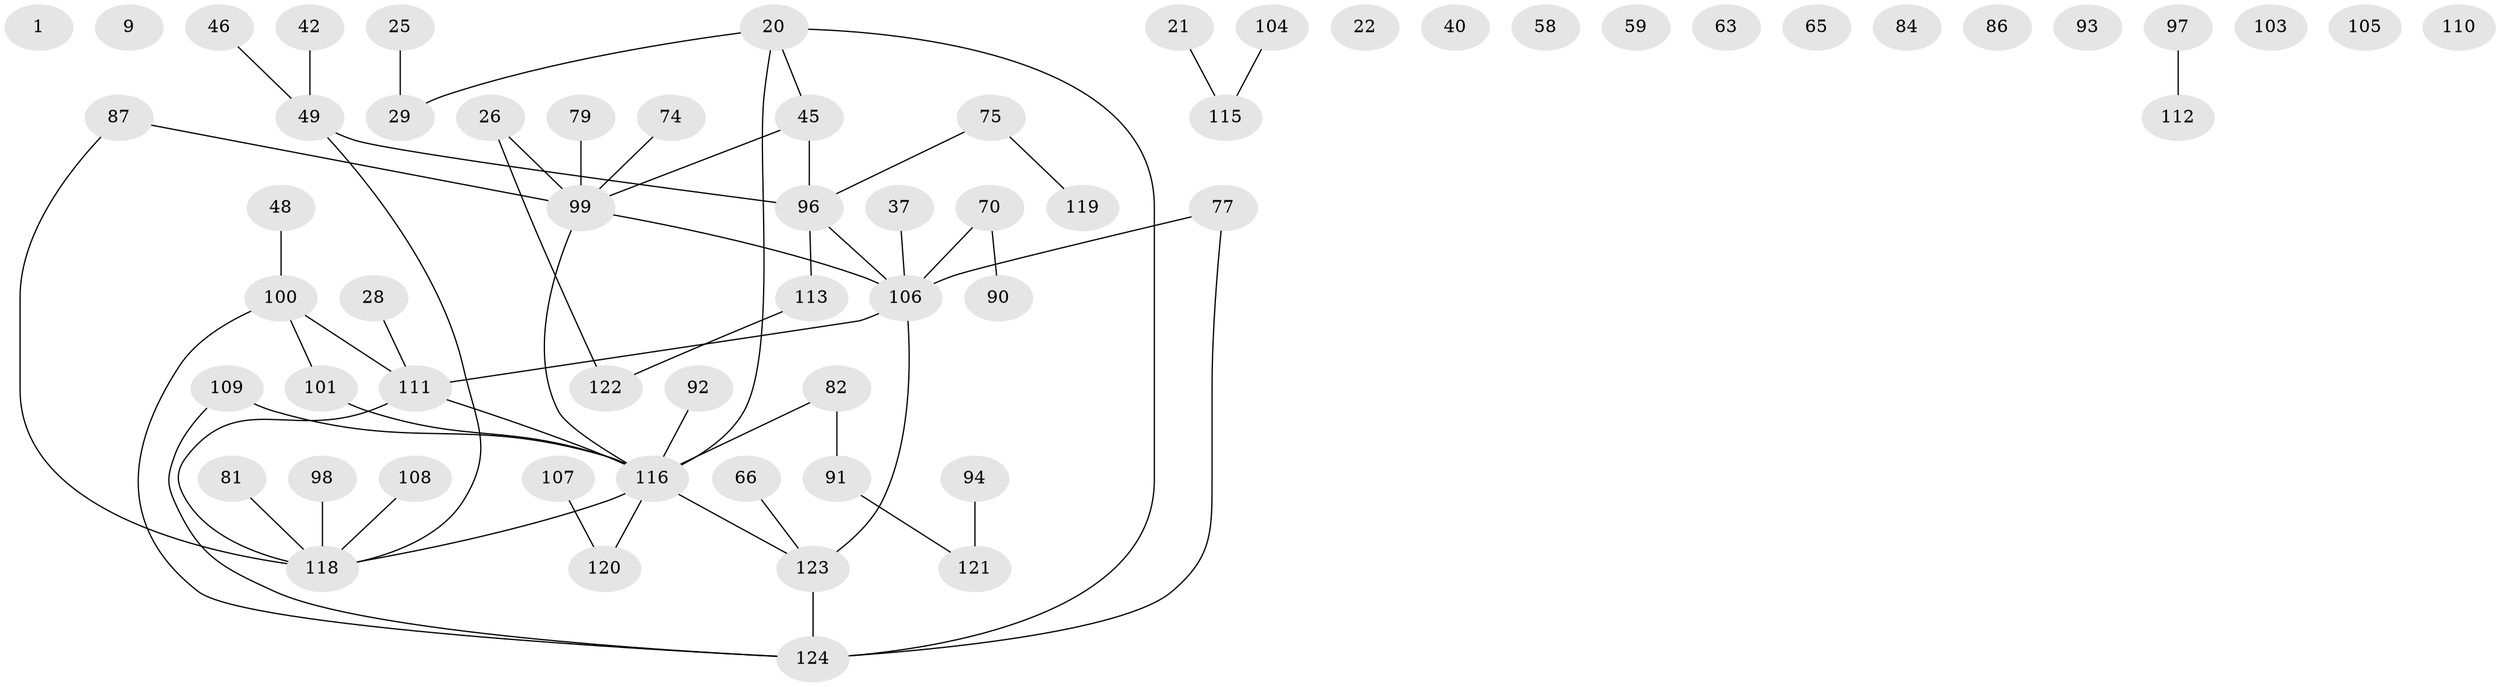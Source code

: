 // original degree distribution, {0: 0.11290322580645161, 2: 0.2661290322580645, 1: 0.2661290322580645, 4: 0.07258064516129033, 5: 0.04838709677419355, 3: 0.20161290322580644, 6: 0.03225806451612903}
// Generated by graph-tools (version 1.1) at 2025/39/03/09/25 04:39:22]
// undirected, 62 vertices, 58 edges
graph export_dot {
graph [start="1"]
  node [color=gray90,style=filled];
  1;
  9;
  20 [super="+3"];
  21;
  22;
  25;
  26;
  28;
  29;
  37;
  40;
  42;
  45 [super="+7"];
  46;
  48;
  49 [super="+10"];
  58;
  59;
  63;
  65;
  66;
  70;
  74;
  75;
  77 [super="+4"];
  79;
  81;
  82 [super="+17"];
  84;
  86;
  87;
  90;
  91;
  92 [super="+5"];
  93;
  94 [super="+14"];
  96;
  97;
  98;
  99 [super="+35+50+68+83"];
  100;
  101 [super="+69"];
  103;
  104;
  105;
  106 [super="+67+72+85"];
  107;
  108;
  109 [super="+39+76"];
  110;
  111 [super="+12+80+95"];
  112;
  113 [super="+27+15+89+102"];
  115;
  116 [super="+30+38+24+56+114+88"];
  118 [super="+78+117+16"];
  119;
  120 [super="+44"];
  121;
  122;
  123;
  124 [super="+53+61"];
  20 -- 29;
  20 -- 45 [weight=2];
  20 -- 124;
  20 -- 116 [weight=2];
  21 -- 115;
  25 -- 29;
  26 -- 122;
  26 -- 99;
  28 -- 111;
  37 -- 106;
  42 -- 49;
  45 -- 96;
  45 -- 99 [weight=2];
  46 -- 49;
  48 -- 100;
  49 -- 96;
  49 -- 118;
  66 -- 123;
  70 -- 90;
  70 -- 106;
  74 -- 99;
  75 -- 96;
  75 -- 119;
  77 -- 124;
  77 -- 106;
  79 -- 99;
  81 -- 118;
  82 -- 91;
  82 -- 116;
  87 -- 99;
  87 -- 118;
  91 -- 121;
  92 -- 116;
  94 -- 121 [weight=2];
  96 -- 106;
  96 -- 113;
  97 -- 112;
  98 -- 118;
  99 -- 116 [weight=2];
  99 -- 106;
  100 -- 101;
  100 -- 111;
  100 -- 124;
  101 -- 116 [weight=2];
  104 -- 115;
  106 -- 123 [weight=2];
  106 -- 111 [weight=2];
  107 -- 120;
  108 -- 118;
  109 -- 116 [weight=2];
  109 -- 124;
  111 -- 116 [weight=4];
  111 -- 118;
  113 -- 122;
  116 -- 120;
  116 -- 123;
  116 -- 118;
  123 -- 124;
}
